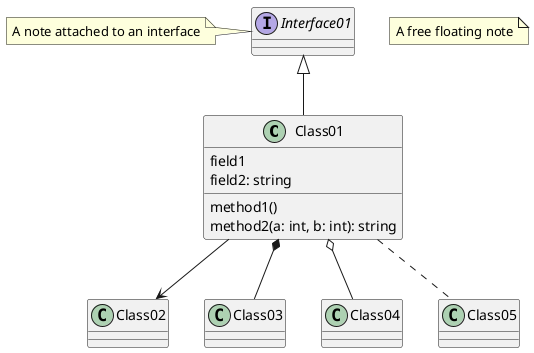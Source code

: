 @startuml
' This is a comment!
class Class01 {
    field1
    field2: string
    method1()
    method2(a: int, b: int): string
}
interface Interface01
Interface01 <|-- Class01
Class01 --> Class02
Class01 *-- Class03
Class01 o-- Class04
Class01 .. Class05
note "A free floating note" as Note01
note left of Interface01: A note attached to an interface
@enduml
